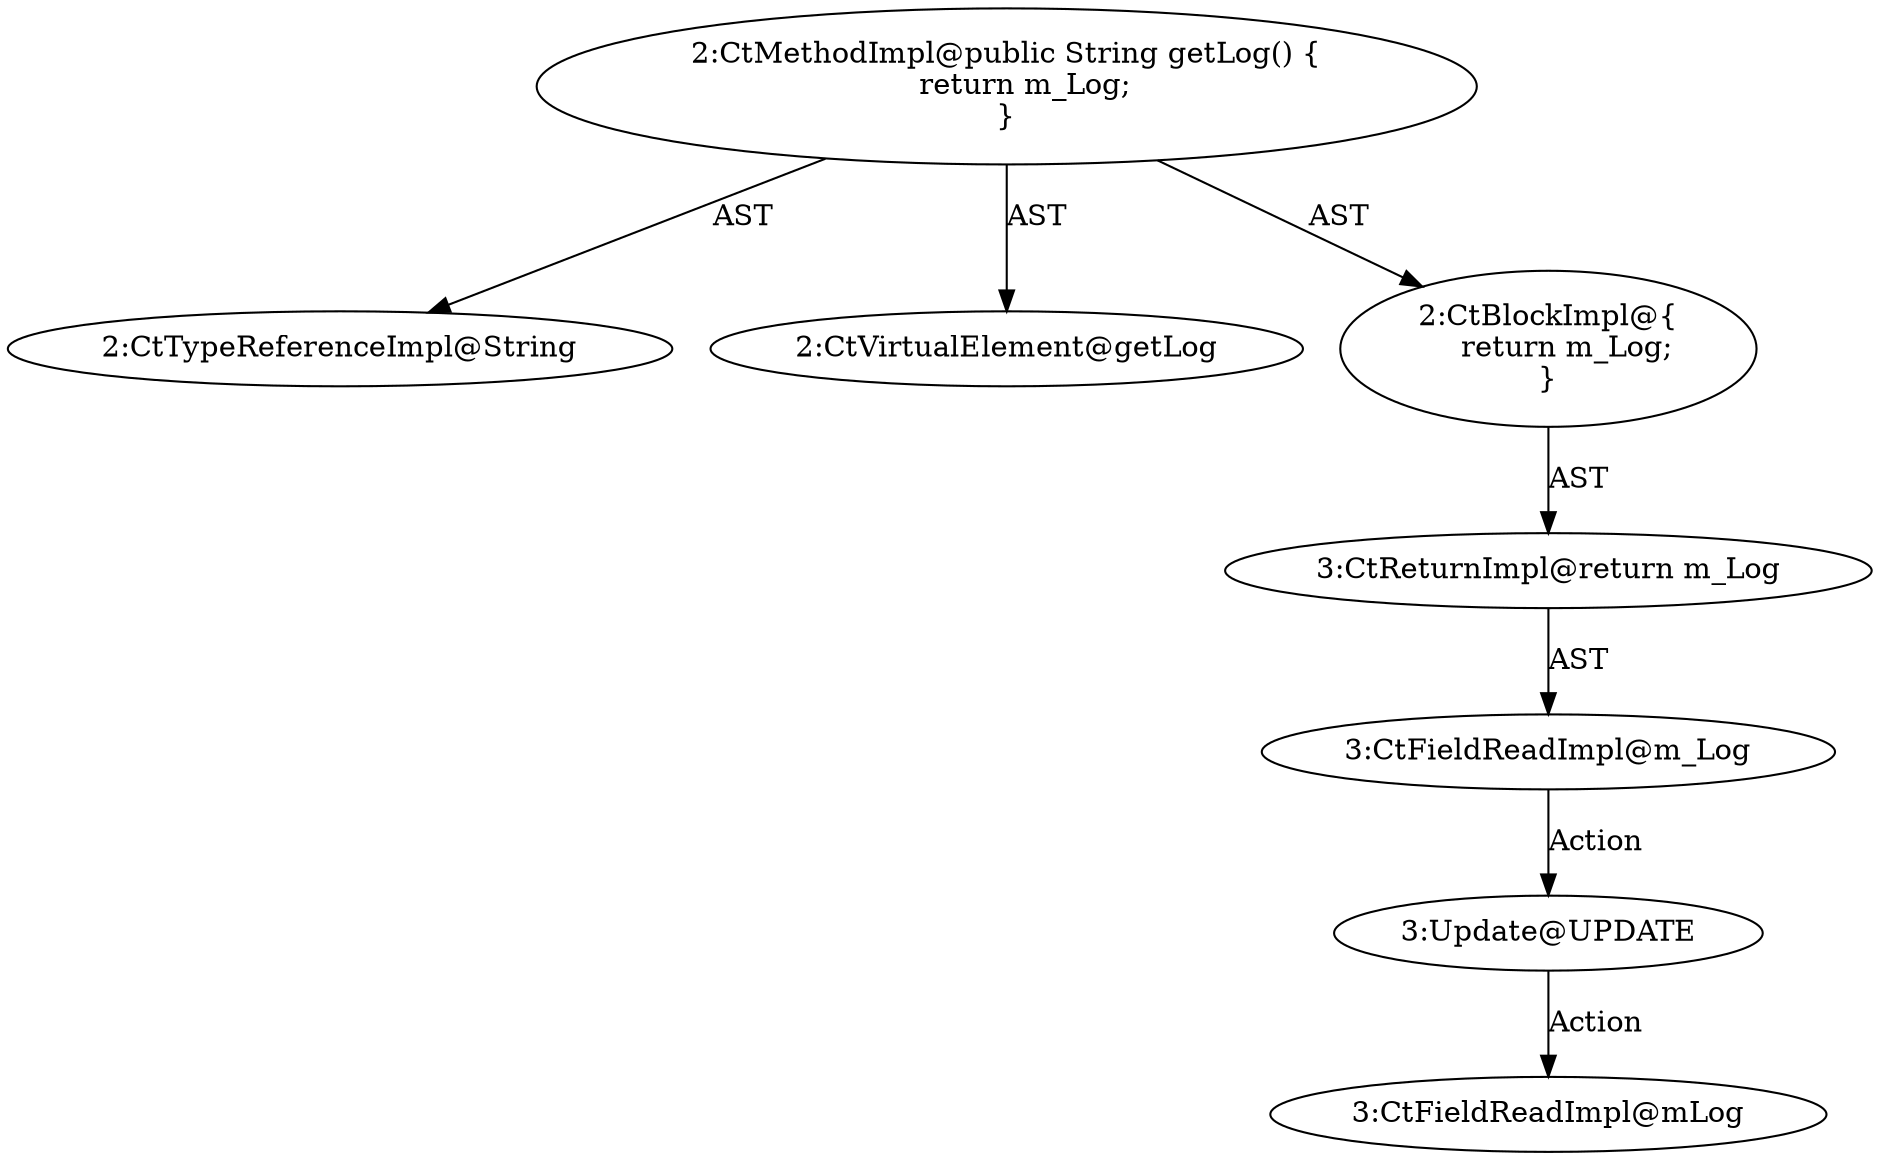digraph "getLog#?" {
0 [label="2:CtTypeReferenceImpl@String" shape=ellipse]
1 [label="2:CtVirtualElement@getLog" shape=ellipse]
2 [label="3:CtFieldReadImpl@m_Log" shape=ellipse]
3 [label="3:CtReturnImpl@return m_Log" shape=ellipse]
4 [label="2:CtBlockImpl@\{
    return m_Log;
\}" shape=ellipse]
5 [label="2:CtMethodImpl@public String getLog() \{
    return m_Log;
\}" shape=ellipse]
6 [label="3:Update@UPDATE" shape=ellipse]
7 [label="3:CtFieldReadImpl@mLog" shape=ellipse]
2 -> 6 [label="Action"];
3 -> 2 [label="AST"];
4 -> 3 [label="AST"];
5 -> 1 [label="AST"];
5 -> 0 [label="AST"];
5 -> 4 [label="AST"];
6 -> 7 [label="Action"];
}